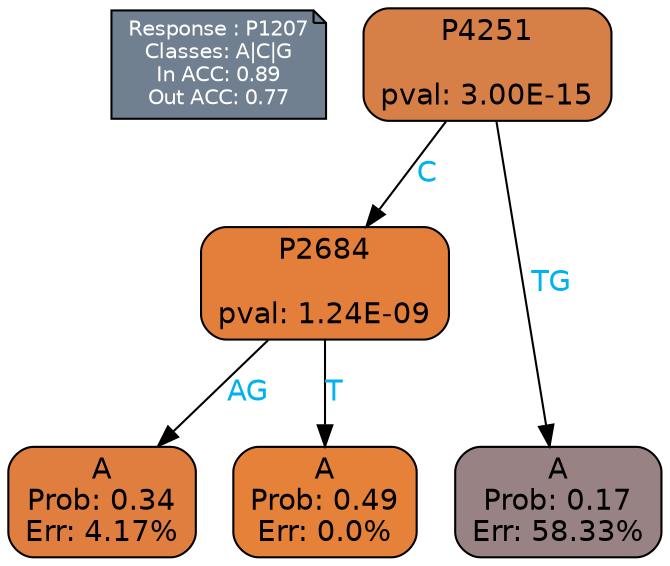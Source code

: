 digraph Tree {
node [shape=box, style="filled, rounded", color="black", fontname=helvetica] ;
graph [ranksep=equally, splines=polylines, bgcolor=transparent, dpi=600] ;
edge [fontname=helvetica] ;
LEGEND [label="Response : P1207
Classes: A|C|G
In ACC: 0.89
Out ACC: 0.77
",shape=note,align=left,style=filled,fillcolor="slategray",fontcolor="white",fontsize=10];1 [label="P4251

pval: 3.00E-15", fillcolor="#d68048"] ;
2 [label="P2684

pval: 1.24E-09", fillcolor="#e37f3b"] ;
3 [label="A
Prob: 0.34
Err: 4.17%", fillcolor="#e07e40"] ;
4 [label="A
Prob: 0.49
Err: 0.0%", fillcolor="#e58139"] ;
5 [label="A
Prob: 0.17
Err: 58.33%", fillcolor="#988284"] ;
1 -> 2 [label="C",fontcolor=deepskyblue2] ;
1 -> 5 [label="TG",fontcolor=deepskyblue2] ;
2 -> 3 [label="AG",fontcolor=deepskyblue2] ;
2 -> 4 [label="T",fontcolor=deepskyblue2] ;
{rank = same; 3;4;5;}{rank = same; LEGEND;1;}}
